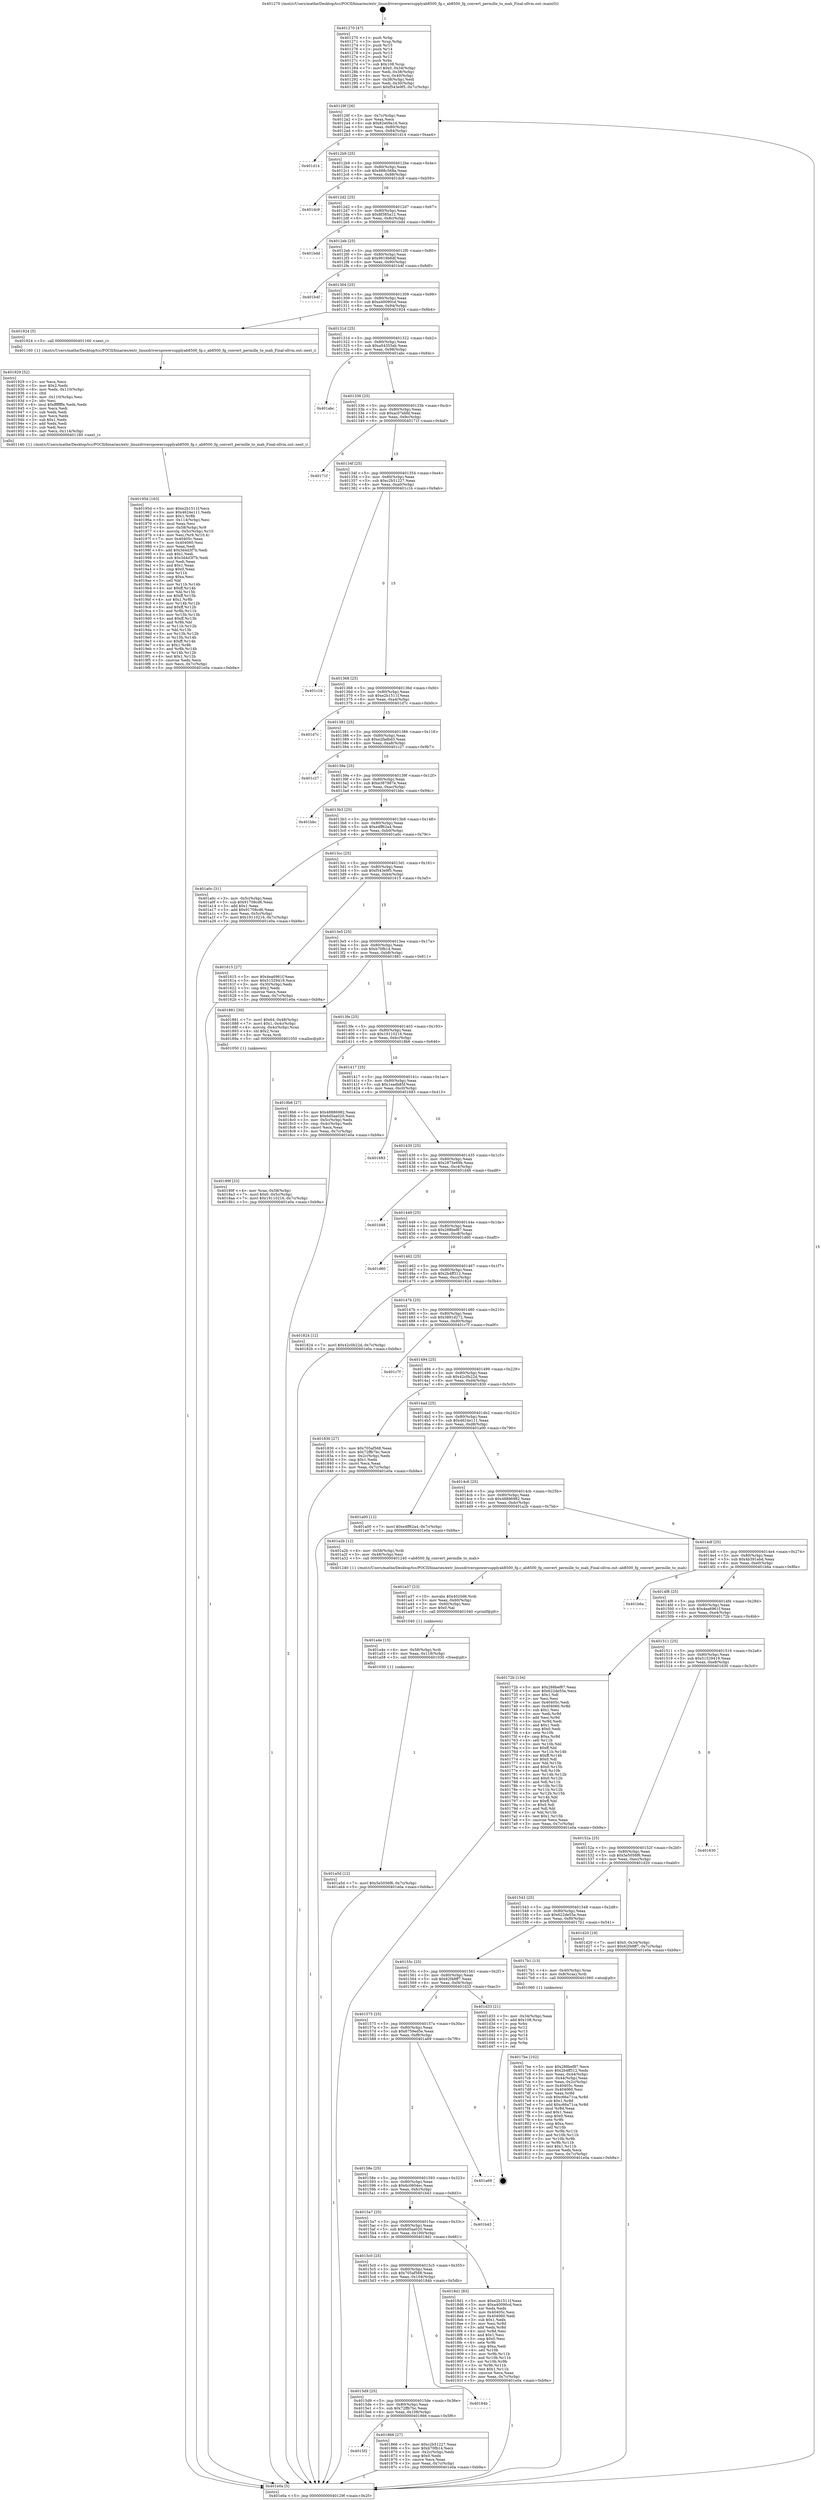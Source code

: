 digraph "0x401270" {
  label = "0x401270 (/mnt/c/Users/mathe/Desktop/tcc/POCII/binaries/extr_linuxdriverspowersupplyab8500_fg.c_ab8500_fg_convert_permille_to_mah_Final-ollvm.out::main(0))"
  labelloc = "t"
  node[shape=record]

  Entry [label="",width=0.3,height=0.3,shape=circle,fillcolor=black,style=filled]
  "0x40129f" [label="{
     0x40129f [26]\l
     | [instrs]\l
     &nbsp;&nbsp;0x40129f \<+3\>: mov -0x7c(%rbp),%eax\l
     &nbsp;&nbsp;0x4012a2 \<+2\>: mov %eax,%ecx\l
     &nbsp;&nbsp;0x4012a4 \<+6\>: sub $0x82e09a16,%ecx\l
     &nbsp;&nbsp;0x4012aa \<+3\>: mov %eax,-0x80(%rbp)\l
     &nbsp;&nbsp;0x4012ad \<+6\>: mov %ecx,-0x84(%rbp)\l
     &nbsp;&nbsp;0x4012b3 \<+6\>: je 0000000000401d14 \<main+0xaa4\>\l
  }"]
  "0x401d14" [label="{
     0x401d14\l
  }", style=dashed]
  "0x4012b9" [label="{
     0x4012b9 [25]\l
     | [instrs]\l
     &nbsp;&nbsp;0x4012b9 \<+5\>: jmp 00000000004012be \<main+0x4e\>\l
     &nbsp;&nbsp;0x4012be \<+3\>: mov -0x80(%rbp),%eax\l
     &nbsp;&nbsp;0x4012c1 \<+5\>: sub $0x888c568a,%eax\l
     &nbsp;&nbsp;0x4012c6 \<+6\>: mov %eax,-0x88(%rbp)\l
     &nbsp;&nbsp;0x4012cc \<+6\>: je 0000000000401dc9 \<main+0xb59\>\l
  }"]
  Exit [label="",width=0.3,height=0.3,shape=circle,fillcolor=black,style=filled,peripheries=2]
  "0x401dc9" [label="{
     0x401dc9\l
  }", style=dashed]
  "0x4012d2" [label="{
     0x4012d2 [25]\l
     | [instrs]\l
     &nbsp;&nbsp;0x4012d2 \<+5\>: jmp 00000000004012d7 \<main+0x67\>\l
     &nbsp;&nbsp;0x4012d7 \<+3\>: mov -0x80(%rbp),%eax\l
     &nbsp;&nbsp;0x4012da \<+5\>: sub $0x8f385a12,%eax\l
     &nbsp;&nbsp;0x4012df \<+6\>: mov %eax,-0x8c(%rbp)\l
     &nbsp;&nbsp;0x4012e5 \<+6\>: je 0000000000401bdd \<main+0x96d\>\l
  }"]
  "0x401a5d" [label="{
     0x401a5d [12]\l
     | [instrs]\l
     &nbsp;&nbsp;0x401a5d \<+7\>: movl $0x5e5056f6,-0x7c(%rbp)\l
     &nbsp;&nbsp;0x401a64 \<+5\>: jmp 0000000000401e0a \<main+0xb9a\>\l
  }"]
  "0x401bdd" [label="{
     0x401bdd\l
  }", style=dashed]
  "0x4012eb" [label="{
     0x4012eb [25]\l
     | [instrs]\l
     &nbsp;&nbsp;0x4012eb \<+5\>: jmp 00000000004012f0 \<main+0x80\>\l
     &nbsp;&nbsp;0x4012f0 \<+3\>: mov -0x80(%rbp),%eax\l
     &nbsp;&nbsp;0x4012f3 \<+5\>: sub $0x9919b6df,%eax\l
     &nbsp;&nbsp;0x4012f8 \<+6\>: mov %eax,-0x90(%rbp)\l
     &nbsp;&nbsp;0x4012fe \<+6\>: je 0000000000401b4f \<main+0x8df\>\l
  }"]
  "0x401a4e" [label="{
     0x401a4e [15]\l
     | [instrs]\l
     &nbsp;&nbsp;0x401a4e \<+4\>: mov -0x58(%rbp),%rdi\l
     &nbsp;&nbsp;0x401a52 \<+6\>: mov %eax,-0x118(%rbp)\l
     &nbsp;&nbsp;0x401a58 \<+5\>: call 0000000000401030 \<free@plt\>\l
     | [calls]\l
     &nbsp;&nbsp;0x401030 \{1\} (unknown)\l
  }"]
  "0x401b4f" [label="{
     0x401b4f\l
  }", style=dashed]
  "0x401304" [label="{
     0x401304 [25]\l
     | [instrs]\l
     &nbsp;&nbsp;0x401304 \<+5\>: jmp 0000000000401309 \<main+0x99\>\l
     &nbsp;&nbsp;0x401309 \<+3\>: mov -0x80(%rbp),%eax\l
     &nbsp;&nbsp;0x40130c \<+5\>: sub $0xa40090cd,%eax\l
     &nbsp;&nbsp;0x401311 \<+6\>: mov %eax,-0x94(%rbp)\l
     &nbsp;&nbsp;0x401317 \<+6\>: je 0000000000401924 \<main+0x6b4\>\l
  }"]
  "0x401a37" [label="{
     0x401a37 [23]\l
     | [instrs]\l
     &nbsp;&nbsp;0x401a37 \<+10\>: movabs $0x4020d6,%rdi\l
     &nbsp;&nbsp;0x401a41 \<+3\>: mov %eax,-0x60(%rbp)\l
     &nbsp;&nbsp;0x401a44 \<+3\>: mov -0x60(%rbp),%esi\l
     &nbsp;&nbsp;0x401a47 \<+2\>: mov $0x0,%al\l
     &nbsp;&nbsp;0x401a49 \<+5\>: call 0000000000401040 \<printf@plt\>\l
     | [calls]\l
     &nbsp;&nbsp;0x401040 \{1\} (unknown)\l
  }"]
  "0x401924" [label="{
     0x401924 [5]\l
     | [instrs]\l
     &nbsp;&nbsp;0x401924 \<+5\>: call 0000000000401160 \<next_i\>\l
     | [calls]\l
     &nbsp;&nbsp;0x401160 \{1\} (/mnt/c/Users/mathe/Desktop/tcc/POCII/binaries/extr_linuxdriverspowersupplyab8500_fg.c_ab8500_fg_convert_permille_to_mah_Final-ollvm.out::next_i)\l
  }"]
  "0x40131d" [label="{
     0x40131d [25]\l
     | [instrs]\l
     &nbsp;&nbsp;0x40131d \<+5\>: jmp 0000000000401322 \<main+0xb2\>\l
     &nbsp;&nbsp;0x401322 \<+3\>: mov -0x80(%rbp),%eax\l
     &nbsp;&nbsp;0x401325 \<+5\>: sub $0xa54355ab,%eax\l
     &nbsp;&nbsp;0x40132a \<+6\>: mov %eax,-0x98(%rbp)\l
     &nbsp;&nbsp;0x401330 \<+6\>: je 0000000000401abc \<main+0x84c\>\l
  }"]
  "0x40195d" [label="{
     0x40195d [163]\l
     | [instrs]\l
     &nbsp;&nbsp;0x40195d \<+5\>: mov $0xe2b1511f,%ecx\l
     &nbsp;&nbsp;0x401962 \<+5\>: mov $0x4624e111,%edx\l
     &nbsp;&nbsp;0x401967 \<+3\>: mov $0x1,%r8b\l
     &nbsp;&nbsp;0x40196a \<+6\>: mov -0x114(%rbp),%esi\l
     &nbsp;&nbsp;0x401970 \<+3\>: imul %eax,%esi\l
     &nbsp;&nbsp;0x401973 \<+4\>: mov -0x58(%rbp),%r9\l
     &nbsp;&nbsp;0x401977 \<+4\>: movslq -0x5c(%rbp),%r10\l
     &nbsp;&nbsp;0x40197b \<+4\>: mov %esi,(%r9,%r10,4)\l
     &nbsp;&nbsp;0x40197f \<+7\>: mov 0x40405c,%eax\l
     &nbsp;&nbsp;0x401986 \<+7\>: mov 0x404060,%esi\l
     &nbsp;&nbsp;0x40198d \<+2\>: mov %eax,%edi\l
     &nbsp;&nbsp;0x40198f \<+6\>: add $0x3d4d3f7b,%edi\l
     &nbsp;&nbsp;0x401995 \<+3\>: sub $0x1,%edi\l
     &nbsp;&nbsp;0x401998 \<+6\>: sub $0x3d4d3f7b,%edi\l
     &nbsp;&nbsp;0x40199e \<+3\>: imul %edi,%eax\l
     &nbsp;&nbsp;0x4019a1 \<+3\>: and $0x1,%eax\l
     &nbsp;&nbsp;0x4019a4 \<+3\>: cmp $0x0,%eax\l
     &nbsp;&nbsp;0x4019a7 \<+4\>: sete %r11b\l
     &nbsp;&nbsp;0x4019ab \<+3\>: cmp $0xa,%esi\l
     &nbsp;&nbsp;0x4019ae \<+3\>: setl %bl\l
     &nbsp;&nbsp;0x4019b1 \<+3\>: mov %r11b,%r14b\l
     &nbsp;&nbsp;0x4019b4 \<+4\>: xor $0xff,%r14b\l
     &nbsp;&nbsp;0x4019b8 \<+3\>: mov %bl,%r15b\l
     &nbsp;&nbsp;0x4019bb \<+4\>: xor $0xff,%r15b\l
     &nbsp;&nbsp;0x4019bf \<+4\>: xor $0x1,%r8b\l
     &nbsp;&nbsp;0x4019c3 \<+3\>: mov %r14b,%r12b\l
     &nbsp;&nbsp;0x4019c6 \<+4\>: and $0xff,%r12b\l
     &nbsp;&nbsp;0x4019ca \<+3\>: and %r8b,%r11b\l
     &nbsp;&nbsp;0x4019cd \<+3\>: mov %r15b,%r13b\l
     &nbsp;&nbsp;0x4019d0 \<+4\>: and $0xff,%r13b\l
     &nbsp;&nbsp;0x4019d4 \<+3\>: and %r8b,%bl\l
     &nbsp;&nbsp;0x4019d7 \<+3\>: or %r11b,%r12b\l
     &nbsp;&nbsp;0x4019da \<+3\>: or %bl,%r13b\l
     &nbsp;&nbsp;0x4019dd \<+3\>: xor %r13b,%r12b\l
     &nbsp;&nbsp;0x4019e0 \<+3\>: or %r15b,%r14b\l
     &nbsp;&nbsp;0x4019e3 \<+4\>: xor $0xff,%r14b\l
     &nbsp;&nbsp;0x4019e7 \<+4\>: or $0x1,%r8b\l
     &nbsp;&nbsp;0x4019eb \<+3\>: and %r8b,%r14b\l
     &nbsp;&nbsp;0x4019ee \<+3\>: or %r14b,%r12b\l
     &nbsp;&nbsp;0x4019f1 \<+4\>: test $0x1,%r12b\l
     &nbsp;&nbsp;0x4019f5 \<+3\>: cmovne %edx,%ecx\l
     &nbsp;&nbsp;0x4019f8 \<+3\>: mov %ecx,-0x7c(%rbp)\l
     &nbsp;&nbsp;0x4019fb \<+5\>: jmp 0000000000401e0a \<main+0xb9a\>\l
  }"]
  "0x401abc" [label="{
     0x401abc\l
  }", style=dashed]
  "0x401336" [label="{
     0x401336 [25]\l
     | [instrs]\l
     &nbsp;&nbsp;0x401336 \<+5\>: jmp 000000000040133b \<main+0xcb\>\l
     &nbsp;&nbsp;0x40133b \<+3\>: mov -0x80(%rbp),%eax\l
     &nbsp;&nbsp;0x40133e \<+5\>: sub $0xac07ebfd,%eax\l
     &nbsp;&nbsp;0x401343 \<+6\>: mov %eax,-0x9c(%rbp)\l
     &nbsp;&nbsp;0x401349 \<+6\>: je 000000000040171f \<main+0x4af\>\l
  }"]
  "0x401929" [label="{
     0x401929 [52]\l
     | [instrs]\l
     &nbsp;&nbsp;0x401929 \<+2\>: xor %ecx,%ecx\l
     &nbsp;&nbsp;0x40192b \<+5\>: mov $0x2,%edx\l
     &nbsp;&nbsp;0x401930 \<+6\>: mov %edx,-0x110(%rbp)\l
     &nbsp;&nbsp;0x401936 \<+1\>: cltd\l
     &nbsp;&nbsp;0x401937 \<+6\>: mov -0x110(%rbp),%esi\l
     &nbsp;&nbsp;0x40193d \<+2\>: idiv %esi\l
     &nbsp;&nbsp;0x40193f \<+6\>: imul $0xfffffffe,%edx,%edx\l
     &nbsp;&nbsp;0x401945 \<+2\>: mov %ecx,%edi\l
     &nbsp;&nbsp;0x401947 \<+2\>: sub %edx,%edi\l
     &nbsp;&nbsp;0x401949 \<+2\>: mov %ecx,%edx\l
     &nbsp;&nbsp;0x40194b \<+3\>: sub $0x1,%edx\l
     &nbsp;&nbsp;0x40194e \<+2\>: add %edx,%edi\l
     &nbsp;&nbsp;0x401950 \<+2\>: sub %edi,%ecx\l
     &nbsp;&nbsp;0x401952 \<+6\>: mov %ecx,-0x114(%rbp)\l
     &nbsp;&nbsp;0x401958 \<+5\>: call 0000000000401160 \<next_i\>\l
     | [calls]\l
     &nbsp;&nbsp;0x401160 \{1\} (/mnt/c/Users/mathe/Desktop/tcc/POCII/binaries/extr_linuxdriverspowersupplyab8500_fg.c_ab8500_fg_convert_permille_to_mah_Final-ollvm.out::next_i)\l
  }"]
  "0x40171f" [label="{
     0x40171f\l
  }", style=dashed]
  "0x40134f" [label="{
     0x40134f [25]\l
     | [instrs]\l
     &nbsp;&nbsp;0x40134f \<+5\>: jmp 0000000000401354 \<main+0xe4\>\l
     &nbsp;&nbsp;0x401354 \<+3\>: mov -0x80(%rbp),%eax\l
     &nbsp;&nbsp;0x401357 \<+5\>: sub $0xc2b51227,%eax\l
     &nbsp;&nbsp;0x40135c \<+6\>: mov %eax,-0xa0(%rbp)\l
     &nbsp;&nbsp;0x401362 \<+6\>: je 0000000000401c1b \<main+0x9ab\>\l
  }"]
  "0x40189f" [label="{
     0x40189f [23]\l
     | [instrs]\l
     &nbsp;&nbsp;0x40189f \<+4\>: mov %rax,-0x58(%rbp)\l
     &nbsp;&nbsp;0x4018a3 \<+7\>: movl $0x0,-0x5c(%rbp)\l
     &nbsp;&nbsp;0x4018aa \<+7\>: movl $0x19110216,-0x7c(%rbp)\l
     &nbsp;&nbsp;0x4018b1 \<+5\>: jmp 0000000000401e0a \<main+0xb9a\>\l
  }"]
  "0x401c1b" [label="{
     0x401c1b\l
  }", style=dashed]
  "0x401368" [label="{
     0x401368 [25]\l
     | [instrs]\l
     &nbsp;&nbsp;0x401368 \<+5\>: jmp 000000000040136d \<main+0xfd\>\l
     &nbsp;&nbsp;0x40136d \<+3\>: mov -0x80(%rbp),%eax\l
     &nbsp;&nbsp;0x401370 \<+5\>: sub $0xe2b1511f,%eax\l
     &nbsp;&nbsp;0x401375 \<+6\>: mov %eax,-0xa4(%rbp)\l
     &nbsp;&nbsp;0x40137b \<+6\>: je 0000000000401d7c \<main+0xb0c\>\l
  }"]
  "0x4015f2" [label="{
     0x4015f2\l
  }", style=dashed]
  "0x401d7c" [label="{
     0x401d7c\l
  }", style=dashed]
  "0x401381" [label="{
     0x401381 [25]\l
     | [instrs]\l
     &nbsp;&nbsp;0x401381 \<+5\>: jmp 0000000000401386 \<main+0x116\>\l
     &nbsp;&nbsp;0x401386 \<+3\>: mov -0x80(%rbp),%eax\l
     &nbsp;&nbsp;0x401389 \<+5\>: sub $0xe2fadbd3,%eax\l
     &nbsp;&nbsp;0x40138e \<+6\>: mov %eax,-0xa8(%rbp)\l
     &nbsp;&nbsp;0x401394 \<+6\>: je 0000000000401c27 \<main+0x9b7\>\l
  }"]
  "0x401866" [label="{
     0x401866 [27]\l
     | [instrs]\l
     &nbsp;&nbsp;0x401866 \<+5\>: mov $0xc2b51227,%eax\l
     &nbsp;&nbsp;0x40186b \<+5\>: mov $0xb70fb14,%ecx\l
     &nbsp;&nbsp;0x401870 \<+3\>: mov -0x2c(%rbp),%edx\l
     &nbsp;&nbsp;0x401873 \<+3\>: cmp $0x0,%edx\l
     &nbsp;&nbsp;0x401876 \<+3\>: cmove %ecx,%eax\l
     &nbsp;&nbsp;0x401879 \<+3\>: mov %eax,-0x7c(%rbp)\l
     &nbsp;&nbsp;0x40187c \<+5\>: jmp 0000000000401e0a \<main+0xb9a\>\l
  }"]
  "0x401c27" [label="{
     0x401c27\l
  }", style=dashed]
  "0x40139a" [label="{
     0x40139a [25]\l
     | [instrs]\l
     &nbsp;&nbsp;0x40139a \<+5\>: jmp 000000000040139f \<main+0x12f\>\l
     &nbsp;&nbsp;0x40139f \<+3\>: mov -0x80(%rbp),%eax\l
     &nbsp;&nbsp;0x4013a2 \<+5\>: sub $0xe387987e,%eax\l
     &nbsp;&nbsp;0x4013a7 \<+6\>: mov %eax,-0xac(%rbp)\l
     &nbsp;&nbsp;0x4013ad \<+6\>: je 0000000000401bbc \<main+0x94c\>\l
  }"]
  "0x4015d9" [label="{
     0x4015d9 [25]\l
     | [instrs]\l
     &nbsp;&nbsp;0x4015d9 \<+5\>: jmp 00000000004015de \<main+0x36e\>\l
     &nbsp;&nbsp;0x4015de \<+3\>: mov -0x80(%rbp),%eax\l
     &nbsp;&nbsp;0x4015e1 \<+5\>: sub $0x72ffb7bc,%eax\l
     &nbsp;&nbsp;0x4015e6 \<+6\>: mov %eax,-0x108(%rbp)\l
     &nbsp;&nbsp;0x4015ec \<+6\>: je 0000000000401866 \<main+0x5f6\>\l
  }"]
  "0x401bbc" [label="{
     0x401bbc\l
  }", style=dashed]
  "0x4013b3" [label="{
     0x4013b3 [25]\l
     | [instrs]\l
     &nbsp;&nbsp;0x4013b3 \<+5\>: jmp 00000000004013b8 \<main+0x148\>\l
     &nbsp;&nbsp;0x4013b8 \<+3\>: mov -0x80(%rbp),%eax\l
     &nbsp;&nbsp;0x4013bb \<+5\>: sub $0xe4ff62a4,%eax\l
     &nbsp;&nbsp;0x4013c0 \<+6\>: mov %eax,-0xb0(%rbp)\l
     &nbsp;&nbsp;0x4013c6 \<+6\>: je 0000000000401a0c \<main+0x79c\>\l
  }"]
  "0x40184b" [label="{
     0x40184b\l
  }", style=dashed]
  "0x401a0c" [label="{
     0x401a0c [31]\l
     | [instrs]\l
     &nbsp;&nbsp;0x401a0c \<+3\>: mov -0x5c(%rbp),%eax\l
     &nbsp;&nbsp;0x401a0f \<+5\>: sub $0x91708cd6,%eax\l
     &nbsp;&nbsp;0x401a14 \<+3\>: add $0x1,%eax\l
     &nbsp;&nbsp;0x401a17 \<+5\>: add $0x91708cd6,%eax\l
     &nbsp;&nbsp;0x401a1c \<+3\>: mov %eax,-0x5c(%rbp)\l
     &nbsp;&nbsp;0x401a1f \<+7\>: movl $0x19110216,-0x7c(%rbp)\l
     &nbsp;&nbsp;0x401a26 \<+5\>: jmp 0000000000401e0a \<main+0xb9a\>\l
  }"]
  "0x4013cc" [label="{
     0x4013cc [25]\l
     | [instrs]\l
     &nbsp;&nbsp;0x4013cc \<+5\>: jmp 00000000004013d1 \<main+0x161\>\l
     &nbsp;&nbsp;0x4013d1 \<+3\>: mov -0x80(%rbp),%eax\l
     &nbsp;&nbsp;0x4013d4 \<+5\>: sub $0xf543e9f5,%eax\l
     &nbsp;&nbsp;0x4013d9 \<+6\>: mov %eax,-0xb4(%rbp)\l
     &nbsp;&nbsp;0x4013df \<+6\>: je 0000000000401615 \<main+0x3a5\>\l
  }"]
  "0x4015c0" [label="{
     0x4015c0 [25]\l
     | [instrs]\l
     &nbsp;&nbsp;0x4015c0 \<+5\>: jmp 00000000004015c5 \<main+0x355\>\l
     &nbsp;&nbsp;0x4015c5 \<+3\>: mov -0x80(%rbp),%eax\l
     &nbsp;&nbsp;0x4015c8 \<+5\>: sub $0x705af568,%eax\l
     &nbsp;&nbsp;0x4015cd \<+6\>: mov %eax,-0x104(%rbp)\l
     &nbsp;&nbsp;0x4015d3 \<+6\>: je 000000000040184b \<main+0x5db\>\l
  }"]
  "0x401615" [label="{
     0x401615 [27]\l
     | [instrs]\l
     &nbsp;&nbsp;0x401615 \<+5\>: mov $0x4ea6961f,%eax\l
     &nbsp;&nbsp;0x40161a \<+5\>: mov $0x51529419,%ecx\l
     &nbsp;&nbsp;0x40161f \<+3\>: mov -0x30(%rbp),%edx\l
     &nbsp;&nbsp;0x401622 \<+3\>: cmp $0x2,%edx\l
     &nbsp;&nbsp;0x401625 \<+3\>: cmovne %ecx,%eax\l
     &nbsp;&nbsp;0x401628 \<+3\>: mov %eax,-0x7c(%rbp)\l
     &nbsp;&nbsp;0x40162b \<+5\>: jmp 0000000000401e0a \<main+0xb9a\>\l
  }"]
  "0x4013e5" [label="{
     0x4013e5 [25]\l
     | [instrs]\l
     &nbsp;&nbsp;0x4013e5 \<+5\>: jmp 00000000004013ea \<main+0x17a\>\l
     &nbsp;&nbsp;0x4013ea \<+3\>: mov -0x80(%rbp),%eax\l
     &nbsp;&nbsp;0x4013ed \<+5\>: sub $0xb70fb14,%eax\l
     &nbsp;&nbsp;0x4013f2 \<+6\>: mov %eax,-0xb8(%rbp)\l
     &nbsp;&nbsp;0x4013f8 \<+6\>: je 0000000000401881 \<main+0x611\>\l
  }"]
  "0x401e0a" [label="{
     0x401e0a [5]\l
     | [instrs]\l
     &nbsp;&nbsp;0x401e0a \<+5\>: jmp 000000000040129f \<main+0x2f\>\l
  }"]
  "0x401270" [label="{
     0x401270 [47]\l
     | [instrs]\l
     &nbsp;&nbsp;0x401270 \<+1\>: push %rbp\l
     &nbsp;&nbsp;0x401271 \<+3\>: mov %rsp,%rbp\l
     &nbsp;&nbsp;0x401274 \<+2\>: push %r15\l
     &nbsp;&nbsp;0x401276 \<+2\>: push %r14\l
     &nbsp;&nbsp;0x401278 \<+2\>: push %r13\l
     &nbsp;&nbsp;0x40127a \<+2\>: push %r12\l
     &nbsp;&nbsp;0x40127c \<+1\>: push %rbx\l
     &nbsp;&nbsp;0x40127d \<+7\>: sub $0x108,%rsp\l
     &nbsp;&nbsp;0x401284 \<+7\>: movl $0x0,-0x34(%rbp)\l
     &nbsp;&nbsp;0x40128b \<+3\>: mov %edi,-0x38(%rbp)\l
     &nbsp;&nbsp;0x40128e \<+4\>: mov %rsi,-0x40(%rbp)\l
     &nbsp;&nbsp;0x401292 \<+3\>: mov -0x38(%rbp),%edi\l
     &nbsp;&nbsp;0x401295 \<+3\>: mov %edi,-0x30(%rbp)\l
     &nbsp;&nbsp;0x401298 \<+7\>: movl $0xf543e9f5,-0x7c(%rbp)\l
  }"]
  "0x4018d1" [label="{
     0x4018d1 [83]\l
     | [instrs]\l
     &nbsp;&nbsp;0x4018d1 \<+5\>: mov $0xe2b1511f,%eax\l
     &nbsp;&nbsp;0x4018d6 \<+5\>: mov $0xa40090cd,%ecx\l
     &nbsp;&nbsp;0x4018db \<+2\>: xor %edx,%edx\l
     &nbsp;&nbsp;0x4018dd \<+7\>: mov 0x40405c,%esi\l
     &nbsp;&nbsp;0x4018e4 \<+7\>: mov 0x404060,%edi\l
     &nbsp;&nbsp;0x4018eb \<+3\>: sub $0x1,%edx\l
     &nbsp;&nbsp;0x4018ee \<+3\>: mov %esi,%r8d\l
     &nbsp;&nbsp;0x4018f1 \<+3\>: add %edx,%r8d\l
     &nbsp;&nbsp;0x4018f4 \<+4\>: imul %r8d,%esi\l
     &nbsp;&nbsp;0x4018f8 \<+3\>: and $0x1,%esi\l
     &nbsp;&nbsp;0x4018fb \<+3\>: cmp $0x0,%esi\l
     &nbsp;&nbsp;0x4018fe \<+4\>: sete %r9b\l
     &nbsp;&nbsp;0x401902 \<+3\>: cmp $0xa,%edi\l
     &nbsp;&nbsp;0x401905 \<+4\>: setl %r10b\l
     &nbsp;&nbsp;0x401909 \<+3\>: mov %r9b,%r11b\l
     &nbsp;&nbsp;0x40190c \<+3\>: and %r10b,%r11b\l
     &nbsp;&nbsp;0x40190f \<+3\>: xor %r10b,%r9b\l
     &nbsp;&nbsp;0x401912 \<+3\>: or %r9b,%r11b\l
     &nbsp;&nbsp;0x401915 \<+4\>: test $0x1,%r11b\l
     &nbsp;&nbsp;0x401919 \<+3\>: cmovne %ecx,%eax\l
     &nbsp;&nbsp;0x40191c \<+3\>: mov %eax,-0x7c(%rbp)\l
     &nbsp;&nbsp;0x40191f \<+5\>: jmp 0000000000401e0a \<main+0xb9a\>\l
  }"]
  "0x401881" [label="{
     0x401881 [30]\l
     | [instrs]\l
     &nbsp;&nbsp;0x401881 \<+7\>: movl $0x64,-0x48(%rbp)\l
     &nbsp;&nbsp;0x401888 \<+7\>: movl $0x1,-0x4c(%rbp)\l
     &nbsp;&nbsp;0x40188f \<+4\>: movslq -0x4c(%rbp),%rax\l
     &nbsp;&nbsp;0x401893 \<+4\>: shl $0x2,%rax\l
     &nbsp;&nbsp;0x401897 \<+3\>: mov %rax,%rdi\l
     &nbsp;&nbsp;0x40189a \<+5\>: call 0000000000401050 \<malloc@plt\>\l
     | [calls]\l
     &nbsp;&nbsp;0x401050 \{1\} (unknown)\l
  }"]
  "0x4013fe" [label="{
     0x4013fe [25]\l
     | [instrs]\l
     &nbsp;&nbsp;0x4013fe \<+5\>: jmp 0000000000401403 \<main+0x193\>\l
     &nbsp;&nbsp;0x401403 \<+3\>: mov -0x80(%rbp),%eax\l
     &nbsp;&nbsp;0x401406 \<+5\>: sub $0x19110216,%eax\l
     &nbsp;&nbsp;0x40140b \<+6\>: mov %eax,-0xbc(%rbp)\l
     &nbsp;&nbsp;0x401411 \<+6\>: je 00000000004018b6 \<main+0x646\>\l
  }"]
  "0x4015a7" [label="{
     0x4015a7 [25]\l
     | [instrs]\l
     &nbsp;&nbsp;0x4015a7 \<+5\>: jmp 00000000004015ac \<main+0x33c\>\l
     &nbsp;&nbsp;0x4015ac \<+3\>: mov -0x80(%rbp),%eax\l
     &nbsp;&nbsp;0x4015af \<+5\>: sub $0x6d5aa020,%eax\l
     &nbsp;&nbsp;0x4015b4 \<+6\>: mov %eax,-0x100(%rbp)\l
     &nbsp;&nbsp;0x4015ba \<+6\>: je 00000000004018d1 \<main+0x661\>\l
  }"]
  "0x4018b6" [label="{
     0x4018b6 [27]\l
     | [instrs]\l
     &nbsp;&nbsp;0x4018b6 \<+5\>: mov $0x48886982,%eax\l
     &nbsp;&nbsp;0x4018bb \<+5\>: mov $0x6d5aa020,%ecx\l
     &nbsp;&nbsp;0x4018c0 \<+3\>: mov -0x5c(%rbp),%edx\l
     &nbsp;&nbsp;0x4018c3 \<+3\>: cmp -0x4c(%rbp),%edx\l
     &nbsp;&nbsp;0x4018c6 \<+3\>: cmovl %ecx,%eax\l
     &nbsp;&nbsp;0x4018c9 \<+3\>: mov %eax,-0x7c(%rbp)\l
     &nbsp;&nbsp;0x4018cc \<+5\>: jmp 0000000000401e0a \<main+0xb9a\>\l
  }"]
  "0x401417" [label="{
     0x401417 [25]\l
     | [instrs]\l
     &nbsp;&nbsp;0x401417 \<+5\>: jmp 000000000040141c \<main+0x1ac\>\l
     &nbsp;&nbsp;0x40141c \<+3\>: mov -0x80(%rbp),%eax\l
     &nbsp;&nbsp;0x40141f \<+5\>: sub $0x1eadb85f,%eax\l
     &nbsp;&nbsp;0x401424 \<+6\>: mov %eax,-0xc0(%rbp)\l
     &nbsp;&nbsp;0x40142a \<+6\>: je 0000000000401683 \<main+0x413\>\l
  }"]
  "0x401b43" [label="{
     0x401b43\l
  }", style=dashed]
  "0x401683" [label="{
     0x401683\l
  }", style=dashed]
  "0x401430" [label="{
     0x401430 [25]\l
     | [instrs]\l
     &nbsp;&nbsp;0x401430 \<+5\>: jmp 0000000000401435 \<main+0x1c5\>\l
     &nbsp;&nbsp;0x401435 \<+3\>: mov -0x80(%rbp),%eax\l
     &nbsp;&nbsp;0x401438 \<+5\>: sub $0x2875e69b,%eax\l
     &nbsp;&nbsp;0x40143d \<+6\>: mov %eax,-0xc4(%rbp)\l
     &nbsp;&nbsp;0x401443 \<+6\>: je 0000000000401d48 \<main+0xad8\>\l
  }"]
  "0x40158e" [label="{
     0x40158e [25]\l
     | [instrs]\l
     &nbsp;&nbsp;0x40158e \<+5\>: jmp 0000000000401593 \<main+0x323\>\l
     &nbsp;&nbsp;0x401593 \<+3\>: mov -0x80(%rbp),%eax\l
     &nbsp;&nbsp;0x401596 \<+5\>: sub $0x6c0604ec,%eax\l
     &nbsp;&nbsp;0x40159b \<+6\>: mov %eax,-0xfc(%rbp)\l
     &nbsp;&nbsp;0x4015a1 \<+6\>: je 0000000000401b43 \<main+0x8d3\>\l
  }"]
  "0x401d48" [label="{
     0x401d48\l
  }", style=dashed]
  "0x401449" [label="{
     0x401449 [25]\l
     | [instrs]\l
     &nbsp;&nbsp;0x401449 \<+5\>: jmp 000000000040144e \<main+0x1de\>\l
     &nbsp;&nbsp;0x40144e \<+3\>: mov -0x80(%rbp),%eax\l
     &nbsp;&nbsp;0x401451 \<+5\>: sub $0x288bef87,%eax\l
     &nbsp;&nbsp;0x401456 \<+6\>: mov %eax,-0xc8(%rbp)\l
     &nbsp;&nbsp;0x40145c \<+6\>: je 0000000000401d60 \<main+0xaf0\>\l
  }"]
  "0x401a69" [label="{
     0x401a69\l
  }", style=dashed]
  "0x401d60" [label="{
     0x401d60\l
  }", style=dashed]
  "0x401462" [label="{
     0x401462 [25]\l
     | [instrs]\l
     &nbsp;&nbsp;0x401462 \<+5\>: jmp 0000000000401467 \<main+0x1f7\>\l
     &nbsp;&nbsp;0x401467 \<+3\>: mov -0x80(%rbp),%eax\l
     &nbsp;&nbsp;0x40146a \<+5\>: sub $0x2b4ff312,%eax\l
     &nbsp;&nbsp;0x40146f \<+6\>: mov %eax,-0xcc(%rbp)\l
     &nbsp;&nbsp;0x401475 \<+6\>: je 0000000000401824 \<main+0x5b4\>\l
  }"]
  "0x401575" [label="{
     0x401575 [25]\l
     | [instrs]\l
     &nbsp;&nbsp;0x401575 \<+5\>: jmp 000000000040157a \<main+0x30a\>\l
     &nbsp;&nbsp;0x40157a \<+3\>: mov -0x80(%rbp),%eax\l
     &nbsp;&nbsp;0x40157d \<+5\>: sub $0x6759ed5e,%eax\l
     &nbsp;&nbsp;0x401582 \<+6\>: mov %eax,-0xf8(%rbp)\l
     &nbsp;&nbsp;0x401588 \<+6\>: je 0000000000401a69 \<main+0x7f9\>\l
  }"]
  "0x401824" [label="{
     0x401824 [12]\l
     | [instrs]\l
     &nbsp;&nbsp;0x401824 \<+7\>: movl $0x42c0b22d,-0x7c(%rbp)\l
     &nbsp;&nbsp;0x40182b \<+5\>: jmp 0000000000401e0a \<main+0xb9a\>\l
  }"]
  "0x40147b" [label="{
     0x40147b [25]\l
     | [instrs]\l
     &nbsp;&nbsp;0x40147b \<+5\>: jmp 0000000000401480 \<main+0x210\>\l
     &nbsp;&nbsp;0x401480 \<+3\>: mov -0x80(%rbp),%eax\l
     &nbsp;&nbsp;0x401483 \<+5\>: sub $0x3891d272,%eax\l
     &nbsp;&nbsp;0x401488 \<+6\>: mov %eax,-0xd0(%rbp)\l
     &nbsp;&nbsp;0x40148e \<+6\>: je 0000000000401c7f \<main+0xa0f\>\l
  }"]
  "0x401d33" [label="{
     0x401d33 [21]\l
     | [instrs]\l
     &nbsp;&nbsp;0x401d33 \<+3\>: mov -0x34(%rbp),%eax\l
     &nbsp;&nbsp;0x401d36 \<+7\>: add $0x108,%rsp\l
     &nbsp;&nbsp;0x401d3d \<+1\>: pop %rbx\l
     &nbsp;&nbsp;0x401d3e \<+2\>: pop %r12\l
     &nbsp;&nbsp;0x401d40 \<+2\>: pop %r13\l
     &nbsp;&nbsp;0x401d42 \<+2\>: pop %r14\l
     &nbsp;&nbsp;0x401d44 \<+2\>: pop %r15\l
     &nbsp;&nbsp;0x401d46 \<+1\>: pop %rbp\l
     &nbsp;&nbsp;0x401d47 \<+1\>: ret\l
  }"]
  "0x401c7f" [label="{
     0x401c7f\l
  }", style=dashed]
  "0x401494" [label="{
     0x401494 [25]\l
     | [instrs]\l
     &nbsp;&nbsp;0x401494 \<+5\>: jmp 0000000000401499 \<main+0x229\>\l
     &nbsp;&nbsp;0x401499 \<+3\>: mov -0x80(%rbp),%eax\l
     &nbsp;&nbsp;0x40149c \<+5\>: sub $0x42c0b22d,%eax\l
     &nbsp;&nbsp;0x4014a1 \<+6\>: mov %eax,-0xd4(%rbp)\l
     &nbsp;&nbsp;0x4014a7 \<+6\>: je 0000000000401830 \<main+0x5c0\>\l
  }"]
  "0x4017be" [label="{
     0x4017be [102]\l
     | [instrs]\l
     &nbsp;&nbsp;0x4017be \<+5\>: mov $0x288bef87,%ecx\l
     &nbsp;&nbsp;0x4017c3 \<+5\>: mov $0x2b4ff312,%edx\l
     &nbsp;&nbsp;0x4017c8 \<+3\>: mov %eax,-0x44(%rbp)\l
     &nbsp;&nbsp;0x4017cb \<+3\>: mov -0x44(%rbp),%eax\l
     &nbsp;&nbsp;0x4017ce \<+3\>: mov %eax,-0x2c(%rbp)\l
     &nbsp;&nbsp;0x4017d1 \<+7\>: mov 0x40405c,%eax\l
     &nbsp;&nbsp;0x4017d8 \<+7\>: mov 0x404060,%esi\l
     &nbsp;&nbsp;0x4017df \<+3\>: mov %eax,%r8d\l
     &nbsp;&nbsp;0x4017e2 \<+7\>: sub $0xc66a71ca,%r8d\l
     &nbsp;&nbsp;0x4017e9 \<+4\>: sub $0x1,%r8d\l
     &nbsp;&nbsp;0x4017ed \<+7\>: add $0xc66a71ca,%r8d\l
     &nbsp;&nbsp;0x4017f4 \<+4\>: imul %r8d,%eax\l
     &nbsp;&nbsp;0x4017f8 \<+3\>: and $0x1,%eax\l
     &nbsp;&nbsp;0x4017fb \<+3\>: cmp $0x0,%eax\l
     &nbsp;&nbsp;0x4017fe \<+4\>: sete %r9b\l
     &nbsp;&nbsp;0x401802 \<+3\>: cmp $0xa,%esi\l
     &nbsp;&nbsp;0x401805 \<+4\>: setl %r10b\l
     &nbsp;&nbsp;0x401809 \<+3\>: mov %r9b,%r11b\l
     &nbsp;&nbsp;0x40180c \<+3\>: and %r10b,%r11b\l
     &nbsp;&nbsp;0x40180f \<+3\>: xor %r10b,%r9b\l
     &nbsp;&nbsp;0x401812 \<+3\>: or %r9b,%r11b\l
     &nbsp;&nbsp;0x401815 \<+4\>: test $0x1,%r11b\l
     &nbsp;&nbsp;0x401819 \<+3\>: cmovne %edx,%ecx\l
     &nbsp;&nbsp;0x40181c \<+3\>: mov %ecx,-0x7c(%rbp)\l
     &nbsp;&nbsp;0x40181f \<+5\>: jmp 0000000000401e0a \<main+0xb9a\>\l
  }"]
  "0x401830" [label="{
     0x401830 [27]\l
     | [instrs]\l
     &nbsp;&nbsp;0x401830 \<+5\>: mov $0x705af568,%eax\l
     &nbsp;&nbsp;0x401835 \<+5\>: mov $0x72ffb7bc,%ecx\l
     &nbsp;&nbsp;0x40183a \<+3\>: mov -0x2c(%rbp),%edx\l
     &nbsp;&nbsp;0x40183d \<+3\>: cmp $0x1,%edx\l
     &nbsp;&nbsp;0x401840 \<+3\>: cmovl %ecx,%eax\l
     &nbsp;&nbsp;0x401843 \<+3\>: mov %eax,-0x7c(%rbp)\l
     &nbsp;&nbsp;0x401846 \<+5\>: jmp 0000000000401e0a \<main+0xb9a\>\l
  }"]
  "0x4014ad" [label="{
     0x4014ad [25]\l
     | [instrs]\l
     &nbsp;&nbsp;0x4014ad \<+5\>: jmp 00000000004014b2 \<main+0x242\>\l
     &nbsp;&nbsp;0x4014b2 \<+3\>: mov -0x80(%rbp),%eax\l
     &nbsp;&nbsp;0x4014b5 \<+5\>: sub $0x4624e111,%eax\l
     &nbsp;&nbsp;0x4014ba \<+6\>: mov %eax,-0xd8(%rbp)\l
     &nbsp;&nbsp;0x4014c0 \<+6\>: je 0000000000401a00 \<main+0x790\>\l
  }"]
  "0x40155c" [label="{
     0x40155c [25]\l
     | [instrs]\l
     &nbsp;&nbsp;0x40155c \<+5\>: jmp 0000000000401561 \<main+0x2f1\>\l
     &nbsp;&nbsp;0x401561 \<+3\>: mov -0x80(%rbp),%eax\l
     &nbsp;&nbsp;0x401564 \<+5\>: sub $0x62f48ff7,%eax\l
     &nbsp;&nbsp;0x401569 \<+6\>: mov %eax,-0xf4(%rbp)\l
     &nbsp;&nbsp;0x40156f \<+6\>: je 0000000000401d33 \<main+0xac3\>\l
  }"]
  "0x401a00" [label="{
     0x401a00 [12]\l
     | [instrs]\l
     &nbsp;&nbsp;0x401a00 \<+7\>: movl $0xe4ff62a4,-0x7c(%rbp)\l
     &nbsp;&nbsp;0x401a07 \<+5\>: jmp 0000000000401e0a \<main+0xb9a\>\l
  }"]
  "0x4014c6" [label="{
     0x4014c6 [25]\l
     | [instrs]\l
     &nbsp;&nbsp;0x4014c6 \<+5\>: jmp 00000000004014cb \<main+0x25b\>\l
     &nbsp;&nbsp;0x4014cb \<+3\>: mov -0x80(%rbp),%eax\l
     &nbsp;&nbsp;0x4014ce \<+5\>: sub $0x48886982,%eax\l
     &nbsp;&nbsp;0x4014d3 \<+6\>: mov %eax,-0xdc(%rbp)\l
     &nbsp;&nbsp;0x4014d9 \<+6\>: je 0000000000401a2b \<main+0x7bb\>\l
  }"]
  "0x4017b1" [label="{
     0x4017b1 [13]\l
     | [instrs]\l
     &nbsp;&nbsp;0x4017b1 \<+4\>: mov -0x40(%rbp),%rax\l
     &nbsp;&nbsp;0x4017b5 \<+4\>: mov 0x8(%rax),%rdi\l
     &nbsp;&nbsp;0x4017b9 \<+5\>: call 0000000000401060 \<atoi@plt\>\l
     | [calls]\l
     &nbsp;&nbsp;0x401060 \{1\} (unknown)\l
  }"]
  "0x401a2b" [label="{
     0x401a2b [12]\l
     | [instrs]\l
     &nbsp;&nbsp;0x401a2b \<+4\>: mov -0x58(%rbp),%rdi\l
     &nbsp;&nbsp;0x401a2f \<+3\>: mov -0x48(%rbp),%esi\l
     &nbsp;&nbsp;0x401a32 \<+5\>: call 0000000000401240 \<ab8500_fg_convert_permille_to_mah\>\l
     | [calls]\l
     &nbsp;&nbsp;0x401240 \{1\} (/mnt/c/Users/mathe/Desktop/tcc/POCII/binaries/extr_linuxdriverspowersupplyab8500_fg.c_ab8500_fg_convert_permille_to_mah_Final-ollvm.out::ab8500_fg_convert_permille_to_mah)\l
  }"]
  "0x4014df" [label="{
     0x4014df [25]\l
     | [instrs]\l
     &nbsp;&nbsp;0x4014df \<+5\>: jmp 00000000004014e4 \<main+0x274\>\l
     &nbsp;&nbsp;0x4014e4 \<+3\>: mov -0x80(%rbp),%eax\l
     &nbsp;&nbsp;0x4014e7 \<+5\>: sub $0x4b391ebd,%eax\l
     &nbsp;&nbsp;0x4014ec \<+6\>: mov %eax,-0xe0(%rbp)\l
     &nbsp;&nbsp;0x4014f2 \<+6\>: je 0000000000401b6a \<main+0x8fa\>\l
  }"]
  "0x401543" [label="{
     0x401543 [25]\l
     | [instrs]\l
     &nbsp;&nbsp;0x401543 \<+5\>: jmp 0000000000401548 \<main+0x2d8\>\l
     &nbsp;&nbsp;0x401548 \<+3\>: mov -0x80(%rbp),%eax\l
     &nbsp;&nbsp;0x40154b \<+5\>: sub $0x622de55e,%eax\l
     &nbsp;&nbsp;0x401550 \<+6\>: mov %eax,-0xf0(%rbp)\l
     &nbsp;&nbsp;0x401556 \<+6\>: je 00000000004017b1 \<main+0x541\>\l
  }"]
  "0x401b6a" [label="{
     0x401b6a\l
  }", style=dashed]
  "0x4014f8" [label="{
     0x4014f8 [25]\l
     | [instrs]\l
     &nbsp;&nbsp;0x4014f8 \<+5\>: jmp 00000000004014fd \<main+0x28d\>\l
     &nbsp;&nbsp;0x4014fd \<+3\>: mov -0x80(%rbp),%eax\l
     &nbsp;&nbsp;0x401500 \<+5\>: sub $0x4ea6961f,%eax\l
     &nbsp;&nbsp;0x401505 \<+6\>: mov %eax,-0xe4(%rbp)\l
     &nbsp;&nbsp;0x40150b \<+6\>: je 000000000040172b \<main+0x4bb\>\l
  }"]
  "0x401d20" [label="{
     0x401d20 [19]\l
     | [instrs]\l
     &nbsp;&nbsp;0x401d20 \<+7\>: movl $0x0,-0x34(%rbp)\l
     &nbsp;&nbsp;0x401d27 \<+7\>: movl $0x62f48ff7,-0x7c(%rbp)\l
     &nbsp;&nbsp;0x401d2e \<+5\>: jmp 0000000000401e0a \<main+0xb9a\>\l
  }"]
  "0x40172b" [label="{
     0x40172b [134]\l
     | [instrs]\l
     &nbsp;&nbsp;0x40172b \<+5\>: mov $0x288bef87,%eax\l
     &nbsp;&nbsp;0x401730 \<+5\>: mov $0x622de55e,%ecx\l
     &nbsp;&nbsp;0x401735 \<+2\>: mov $0x1,%dl\l
     &nbsp;&nbsp;0x401737 \<+2\>: xor %esi,%esi\l
     &nbsp;&nbsp;0x401739 \<+7\>: mov 0x40405c,%edi\l
     &nbsp;&nbsp;0x401740 \<+8\>: mov 0x404060,%r8d\l
     &nbsp;&nbsp;0x401748 \<+3\>: sub $0x1,%esi\l
     &nbsp;&nbsp;0x40174b \<+3\>: mov %edi,%r9d\l
     &nbsp;&nbsp;0x40174e \<+3\>: add %esi,%r9d\l
     &nbsp;&nbsp;0x401751 \<+4\>: imul %r9d,%edi\l
     &nbsp;&nbsp;0x401755 \<+3\>: and $0x1,%edi\l
     &nbsp;&nbsp;0x401758 \<+3\>: cmp $0x0,%edi\l
     &nbsp;&nbsp;0x40175b \<+4\>: sete %r10b\l
     &nbsp;&nbsp;0x40175f \<+4\>: cmp $0xa,%r8d\l
     &nbsp;&nbsp;0x401763 \<+4\>: setl %r11b\l
     &nbsp;&nbsp;0x401767 \<+3\>: mov %r10b,%bl\l
     &nbsp;&nbsp;0x40176a \<+3\>: xor $0xff,%bl\l
     &nbsp;&nbsp;0x40176d \<+3\>: mov %r11b,%r14b\l
     &nbsp;&nbsp;0x401770 \<+4\>: xor $0xff,%r14b\l
     &nbsp;&nbsp;0x401774 \<+3\>: xor $0x0,%dl\l
     &nbsp;&nbsp;0x401777 \<+3\>: mov %bl,%r15b\l
     &nbsp;&nbsp;0x40177a \<+4\>: and $0x0,%r15b\l
     &nbsp;&nbsp;0x40177e \<+3\>: and %dl,%r10b\l
     &nbsp;&nbsp;0x401781 \<+3\>: mov %r14b,%r12b\l
     &nbsp;&nbsp;0x401784 \<+4\>: and $0x0,%r12b\l
     &nbsp;&nbsp;0x401788 \<+3\>: and %dl,%r11b\l
     &nbsp;&nbsp;0x40178b \<+3\>: or %r10b,%r15b\l
     &nbsp;&nbsp;0x40178e \<+3\>: or %r11b,%r12b\l
     &nbsp;&nbsp;0x401791 \<+3\>: xor %r12b,%r15b\l
     &nbsp;&nbsp;0x401794 \<+3\>: or %r14b,%bl\l
     &nbsp;&nbsp;0x401797 \<+3\>: xor $0xff,%bl\l
     &nbsp;&nbsp;0x40179a \<+3\>: or $0x0,%dl\l
     &nbsp;&nbsp;0x40179d \<+2\>: and %dl,%bl\l
     &nbsp;&nbsp;0x40179f \<+3\>: or %bl,%r15b\l
     &nbsp;&nbsp;0x4017a2 \<+4\>: test $0x1,%r15b\l
     &nbsp;&nbsp;0x4017a6 \<+3\>: cmovne %ecx,%eax\l
     &nbsp;&nbsp;0x4017a9 \<+3\>: mov %eax,-0x7c(%rbp)\l
     &nbsp;&nbsp;0x4017ac \<+5\>: jmp 0000000000401e0a \<main+0xb9a\>\l
  }"]
  "0x401511" [label="{
     0x401511 [25]\l
     | [instrs]\l
     &nbsp;&nbsp;0x401511 \<+5\>: jmp 0000000000401516 \<main+0x2a6\>\l
     &nbsp;&nbsp;0x401516 \<+3\>: mov -0x80(%rbp),%eax\l
     &nbsp;&nbsp;0x401519 \<+5\>: sub $0x51529419,%eax\l
     &nbsp;&nbsp;0x40151e \<+6\>: mov %eax,-0xe8(%rbp)\l
     &nbsp;&nbsp;0x401524 \<+6\>: je 0000000000401630 \<main+0x3c0\>\l
  }"]
  "0x40152a" [label="{
     0x40152a [25]\l
     | [instrs]\l
     &nbsp;&nbsp;0x40152a \<+5\>: jmp 000000000040152f \<main+0x2bf\>\l
     &nbsp;&nbsp;0x40152f \<+3\>: mov -0x80(%rbp),%eax\l
     &nbsp;&nbsp;0x401532 \<+5\>: sub $0x5e5056f6,%eax\l
     &nbsp;&nbsp;0x401537 \<+6\>: mov %eax,-0xec(%rbp)\l
     &nbsp;&nbsp;0x40153d \<+6\>: je 0000000000401d20 \<main+0xab0\>\l
  }"]
  "0x401630" [label="{
     0x401630\l
  }", style=dashed]
  Entry -> "0x401270" [label=" 1"]
  "0x40129f" -> "0x401d14" [label=" 0"]
  "0x40129f" -> "0x4012b9" [label=" 16"]
  "0x401d33" -> Exit [label=" 1"]
  "0x4012b9" -> "0x401dc9" [label=" 0"]
  "0x4012b9" -> "0x4012d2" [label=" 16"]
  "0x401d20" -> "0x401e0a" [label=" 1"]
  "0x4012d2" -> "0x401bdd" [label=" 0"]
  "0x4012d2" -> "0x4012eb" [label=" 16"]
  "0x401a5d" -> "0x401e0a" [label=" 1"]
  "0x4012eb" -> "0x401b4f" [label=" 0"]
  "0x4012eb" -> "0x401304" [label=" 16"]
  "0x401a4e" -> "0x401a5d" [label=" 1"]
  "0x401304" -> "0x401924" [label=" 1"]
  "0x401304" -> "0x40131d" [label=" 15"]
  "0x401a37" -> "0x401a4e" [label=" 1"]
  "0x40131d" -> "0x401abc" [label=" 0"]
  "0x40131d" -> "0x401336" [label=" 15"]
  "0x401a2b" -> "0x401a37" [label=" 1"]
  "0x401336" -> "0x40171f" [label=" 0"]
  "0x401336" -> "0x40134f" [label=" 15"]
  "0x401a0c" -> "0x401e0a" [label=" 1"]
  "0x40134f" -> "0x401c1b" [label=" 0"]
  "0x40134f" -> "0x401368" [label=" 15"]
  "0x401a00" -> "0x401e0a" [label=" 1"]
  "0x401368" -> "0x401d7c" [label=" 0"]
  "0x401368" -> "0x401381" [label=" 15"]
  "0x40195d" -> "0x401e0a" [label=" 1"]
  "0x401381" -> "0x401c27" [label=" 0"]
  "0x401381" -> "0x40139a" [label=" 15"]
  "0x401929" -> "0x40195d" [label=" 1"]
  "0x40139a" -> "0x401bbc" [label=" 0"]
  "0x40139a" -> "0x4013b3" [label=" 15"]
  "0x4018d1" -> "0x401e0a" [label=" 1"]
  "0x4013b3" -> "0x401a0c" [label=" 1"]
  "0x4013b3" -> "0x4013cc" [label=" 14"]
  "0x4018b6" -> "0x401e0a" [label=" 2"]
  "0x4013cc" -> "0x401615" [label=" 1"]
  "0x4013cc" -> "0x4013e5" [label=" 13"]
  "0x401615" -> "0x401e0a" [label=" 1"]
  "0x401270" -> "0x40129f" [label=" 1"]
  "0x401e0a" -> "0x40129f" [label=" 15"]
  "0x401881" -> "0x40189f" [label=" 1"]
  "0x4013e5" -> "0x401881" [label=" 1"]
  "0x4013e5" -> "0x4013fe" [label=" 12"]
  "0x401866" -> "0x401e0a" [label=" 1"]
  "0x4013fe" -> "0x4018b6" [label=" 2"]
  "0x4013fe" -> "0x401417" [label=" 10"]
  "0x4015d9" -> "0x401866" [label=" 1"]
  "0x401417" -> "0x401683" [label=" 0"]
  "0x401417" -> "0x401430" [label=" 10"]
  "0x401924" -> "0x401929" [label=" 1"]
  "0x401430" -> "0x401d48" [label=" 0"]
  "0x401430" -> "0x401449" [label=" 10"]
  "0x4015c0" -> "0x40184b" [label=" 0"]
  "0x401449" -> "0x401d60" [label=" 0"]
  "0x401449" -> "0x401462" [label=" 10"]
  "0x40189f" -> "0x401e0a" [label=" 1"]
  "0x401462" -> "0x401824" [label=" 1"]
  "0x401462" -> "0x40147b" [label=" 9"]
  "0x4015a7" -> "0x4018d1" [label=" 1"]
  "0x40147b" -> "0x401c7f" [label=" 0"]
  "0x40147b" -> "0x401494" [label=" 9"]
  "0x4015d9" -> "0x4015f2" [label=" 0"]
  "0x401494" -> "0x401830" [label=" 1"]
  "0x401494" -> "0x4014ad" [label=" 8"]
  "0x40158e" -> "0x401b43" [label=" 0"]
  "0x4014ad" -> "0x401a00" [label=" 1"]
  "0x4014ad" -> "0x4014c6" [label=" 7"]
  "0x4015c0" -> "0x4015d9" [label=" 1"]
  "0x4014c6" -> "0x401a2b" [label=" 1"]
  "0x4014c6" -> "0x4014df" [label=" 6"]
  "0x401575" -> "0x40158e" [label=" 2"]
  "0x4014df" -> "0x401b6a" [label=" 0"]
  "0x4014df" -> "0x4014f8" [label=" 6"]
  "0x4015a7" -> "0x4015c0" [label=" 1"]
  "0x4014f8" -> "0x40172b" [label=" 1"]
  "0x4014f8" -> "0x401511" [label=" 5"]
  "0x40172b" -> "0x401e0a" [label=" 1"]
  "0x40155c" -> "0x401575" [label=" 2"]
  "0x401511" -> "0x401630" [label=" 0"]
  "0x401511" -> "0x40152a" [label=" 5"]
  "0x40155c" -> "0x401d33" [label=" 1"]
  "0x40152a" -> "0x401d20" [label=" 1"]
  "0x40152a" -> "0x401543" [label=" 4"]
  "0x401575" -> "0x401a69" [label=" 0"]
  "0x401543" -> "0x4017b1" [label=" 1"]
  "0x401543" -> "0x40155c" [label=" 3"]
  "0x4017b1" -> "0x4017be" [label=" 1"]
  "0x4017be" -> "0x401e0a" [label=" 1"]
  "0x401824" -> "0x401e0a" [label=" 1"]
  "0x401830" -> "0x401e0a" [label=" 1"]
  "0x40158e" -> "0x4015a7" [label=" 2"]
}
